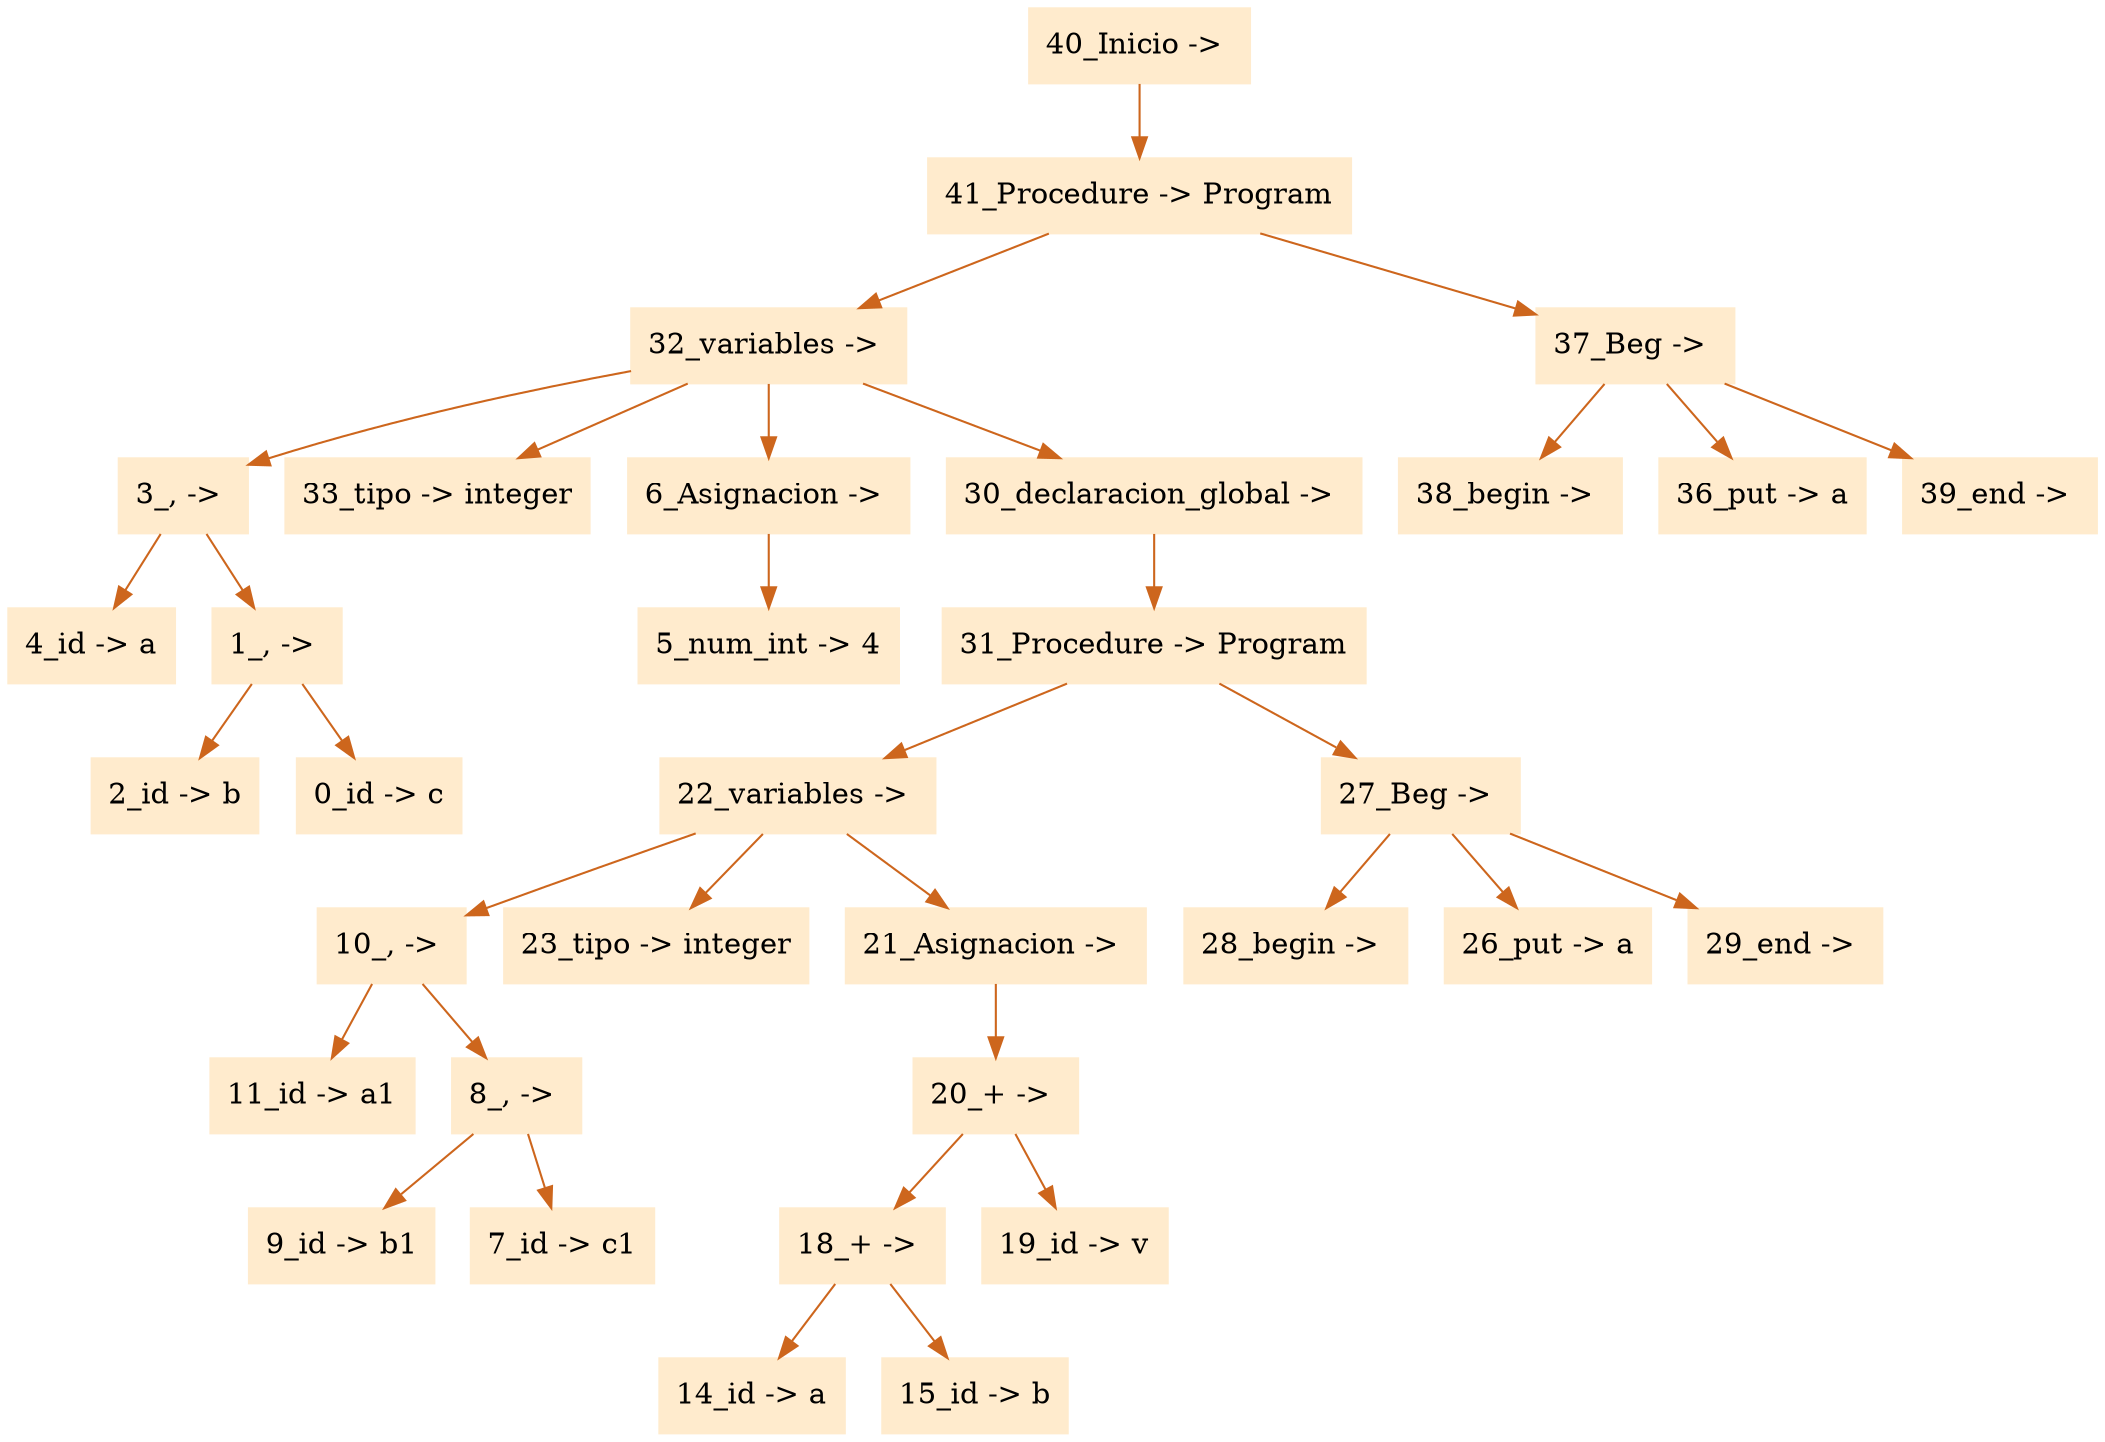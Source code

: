 digraph G {node[shape=box, style=filled, color=blanchedalmond]; edge[color=chocolate3];rankdir=UD 

"40_Inicio -> "->"41_Procedure -> Program"
"41_Procedure -> Program"->"32_variables -> "
"32_variables -> "->"3_, -> "
"3_, -> "->"4_id -> a"
"3_, -> "->"1_, -> "
"1_, -> "->"2_id -> b"
"1_, -> "->"0_id -> c"
"32_variables -> "->"33_tipo -> integer"
"32_variables -> "->"6_Asignacion -> "
"6_Asignacion -> "->"5_num_int -> 4"
"32_variables -> "->"30_declaracion_global -> "
"30_declaracion_global -> "->"31_Procedure -> Program"
"31_Procedure -> Program"->"22_variables -> "
"22_variables -> "->"10_, -> "
"10_, -> "->"11_id -> a1"
"10_, -> "->"8_, -> "
"8_, -> "->"9_id -> b1"
"8_, -> "->"7_id -> c1"
"22_variables -> "->"23_tipo -> integer"
"22_variables -> "->"21_Asignacion -> "
"21_Asignacion -> "->"20_+ -> "
"20_+ -> "->"18_+ -> "
"18_+ -> "->"14_id -> a"
"18_+ -> "->"15_id -> b"
"20_+ -> "->"19_id -> v"
"31_Procedure -> Program"->"27_Beg -> "
"27_Beg -> "->"28_begin -> "
"27_Beg -> "->"26_put -> a"
"27_Beg -> "->"29_end -> "
"41_Procedure -> Program"->"37_Beg -> "
"37_Beg -> "->"38_begin -> "
"37_Beg -> "->"36_put -> a"
"37_Beg -> "->"39_end -> "


}
